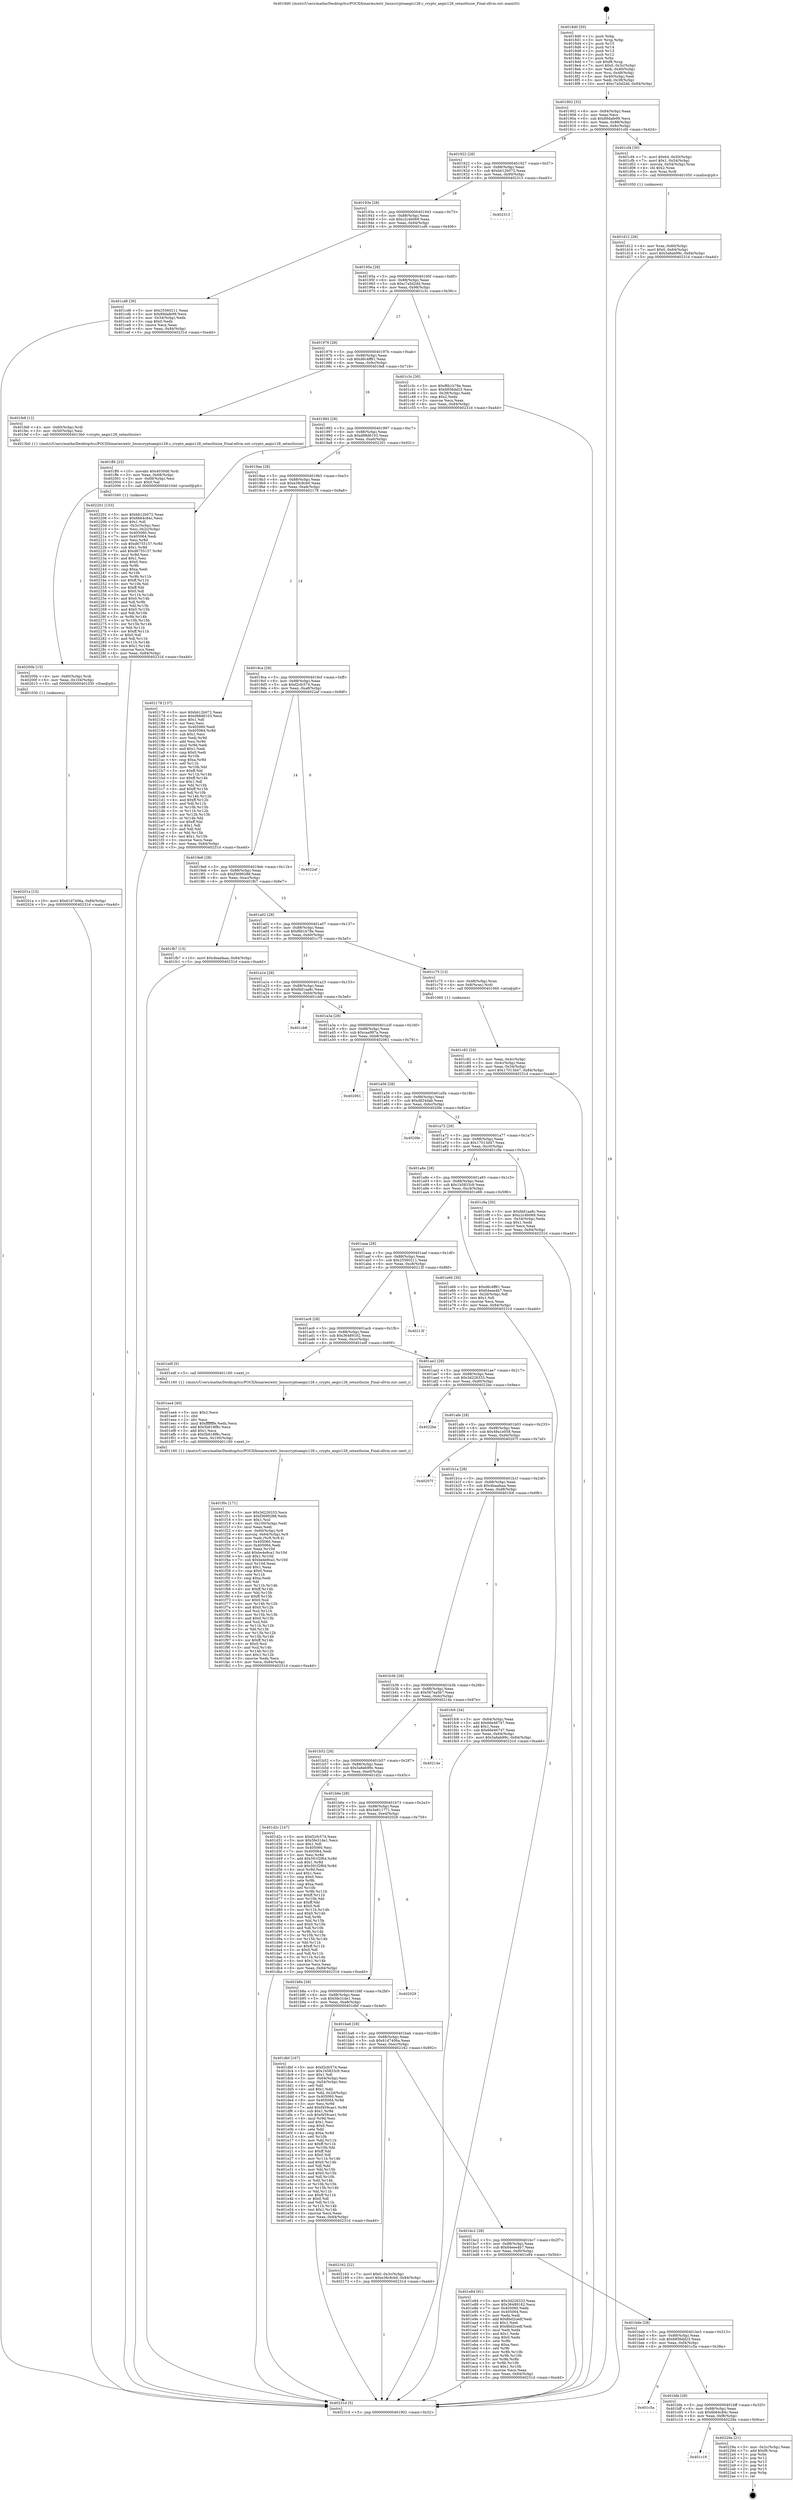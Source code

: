 digraph "0x4018d0" {
  label = "0x4018d0 (/mnt/c/Users/mathe/Desktop/tcc/POCII/binaries/extr_linuxcryptoaegis128.c_crypto_aegis128_setauthsize_Final-ollvm.out::main(0))"
  labelloc = "t"
  node[shape=record]

  Entry [label="",width=0.3,height=0.3,shape=circle,fillcolor=black,style=filled]
  "0x401902" [label="{
     0x401902 [32]\l
     | [instrs]\l
     &nbsp;&nbsp;0x401902 \<+6\>: mov -0x84(%rbp),%eax\l
     &nbsp;&nbsp;0x401908 \<+2\>: mov %eax,%ecx\l
     &nbsp;&nbsp;0x40190a \<+6\>: sub $0x89dafe99,%ecx\l
     &nbsp;&nbsp;0x401910 \<+6\>: mov %eax,-0x88(%rbp)\l
     &nbsp;&nbsp;0x401916 \<+6\>: mov %ecx,-0x8c(%rbp)\l
     &nbsp;&nbsp;0x40191c \<+6\>: je 0000000000401cf4 \<main+0x424\>\l
  }"]
  "0x401cf4" [label="{
     0x401cf4 [30]\l
     | [instrs]\l
     &nbsp;&nbsp;0x401cf4 \<+7\>: movl $0x64,-0x50(%rbp)\l
     &nbsp;&nbsp;0x401cfb \<+7\>: movl $0x1,-0x54(%rbp)\l
     &nbsp;&nbsp;0x401d02 \<+4\>: movslq -0x54(%rbp),%rax\l
     &nbsp;&nbsp;0x401d06 \<+4\>: shl $0x2,%rax\l
     &nbsp;&nbsp;0x401d0a \<+3\>: mov %rax,%rdi\l
     &nbsp;&nbsp;0x401d0d \<+5\>: call 0000000000401050 \<malloc@plt\>\l
     | [calls]\l
     &nbsp;&nbsp;0x401050 \{1\} (unknown)\l
  }"]
  "0x401922" [label="{
     0x401922 [28]\l
     | [instrs]\l
     &nbsp;&nbsp;0x401922 \<+5\>: jmp 0000000000401927 \<main+0x57\>\l
     &nbsp;&nbsp;0x401927 \<+6\>: mov -0x88(%rbp),%eax\l
     &nbsp;&nbsp;0x40192d \<+5\>: sub $0xbb12b072,%eax\l
     &nbsp;&nbsp;0x401932 \<+6\>: mov %eax,-0x90(%rbp)\l
     &nbsp;&nbsp;0x401938 \<+6\>: je 0000000000402313 \<main+0xa43\>\l
  }"]
  Exit [label="",width=0.3,height=0.3,shape=circle,fillcolor=black,style=filled,peripheries=2]
  "0x402313" [label="{
     0x402313\l
  }", style=dashed]
  "0x40193e" [label="{
     0x40193e [28]\l
     | [instrs]\l
     &nbsp;&nbsp;0x40193e \<+5\>: jmp 0000000000401943 \<main+0x73\>\l
     &nbsp;&nbsp;0x401943 \<+6\>: mov -0x88(%rbp),%eax\l
     &nbsp;&nbsp;0x401949 \<+5\>: sub $0xc2c4b069,%eax\l
     &nbsp;&nbsp;0x40194e \<+6\>: mov %eax,-0x94(%rbp)\l
     &nbsp;&nbsp;0x401954 \<+6\>: je 0000000000401cd6 \<main+0x406\>\l
  }"]
  "0x401c16" [label="{
     0x401c16\l
  }", style=dashed]
  "0x401cd6" [label="{
     0x401cd6 [30]\l
     | [instrs]\l
     &nbsp;&nbsp;0x401cd6 \<+5\>: mov $0x25560211,%eax\l
     &nbsp;&nbsp;0x401cdb \<+5\>: mov $0x89dafe99,%ecx\l
     &nbsp;&nbsp;0x401ce0 \<+3\>: mov -0x34(%rbp),%edx\l
     &nbsp;&nbsp;0x401ce3 \<+3\>: cmp $0x0,%edx\l
     &nbsp;&nbsp;0x401ce6 \<+3\>: cmove %ecx,%eax\l
     &nbsp;&nbsp;0x401ce9 \<+6\>: mov %eax,-0x84(%rbp)\l
     &nbsp;&nbsp;0x401cef \<+5\>: jmp 000000000040231d \<main+0xa4d\>\l
  }"]
  "0x40195a" [label="{
     0x40195a [28]\l
     | [instrs]\l
     &nbsp;&nbsp;0x40195a \<+5\>: jmp 000000000040195f \<main+0x8f\>\l
     &nbsp;&nbsp;0x40195f \<+6\>: mov -0x88(%rbp),%eax\l
     &nbsp;&nbsp;0x401965 \<+5\>: sub $0xc7a5d2dd,%eax\l
     &nbsp;&nbsp;0x40196a \<+6\>: mov %eax,-0x98(%rbp)\l
     &nbsp;&nbsp;0x401970 \<+6\>: je 0000000000401c3c \<main+0x36c\>\l
  }"]
  "0x40229a" [label="{
     0x40229a [21]\l
     | [instrs]\l
     &nbsp;&nbsp;0x40229a \<+3\>: mov -0x2c(%rbp),%eax\l
     &nbsp;&nbsp;0x40229d \<+7\>: add $0xf8,%rsp\l
     &nbsp;&nbsp;0x4022a4 \<+1\>: pop %rbx\l
     &nbsp;&nbsp;0x4022a5 \<+2\>: pop %r12\l
     &nbsp;&nbsp;0x4022a7 \<+2\>: pop %r13\l
     &nbsp;&nbsp;0x4022a9 \<+2\>: pop %r14\l
     &nbsp;&nbsp;0x4022ab \<+2\>: pop %r15\l
     &nbsp;&nbsp;0x4022ad \<+1\>: pop %rbp\l
     &nbsp;&nbsp;0x4022ae \<+1\>: ret\l
  }"]
  "0x401c3c" [label="{
     0x401c3c [30]\l
     | [instrs]\l
     &nbsp;&nbsp;0x401c3c \<+5\>: mov $0xf6b1b78e,%eax\l
     &nbsp;&nbsp;0x401c41 \<+5\>: mov $0x6856dd23,%ecx\l
     &nbsp;&nbsp;0x401c46 \<+3\>: mov -0x38(%rbp),%edx\l
     &nbsp;&nbsp;0x401c49 \<+3\>: cmp $0x2,%edx\l
     &nbsp;&nbsp;0x401c4c \<+3\>: cmovne %ecx,%eax\l
     &nbsp;&nbsp;0x401c4f \<+6\>: mov %eax,-0x84(%rbp)\l
     &nbsp;&nbsp;0x401c55 \<+5\>: jmp 000000000040231d \<main+0xa4d\>\l
  }"]
  "0x401976" [label="{
     0x401976 [28]\l
     | [instrs]\l
     &nbsp;&nbsp;0x401976 \<+5\>: jmp 000000000040197b \<main+0xab\>\l
     &nbsp;&nbsp;0x40197b \<+6\>: mov -0x88(%rbp),%eax\l
     &nbsp;&nbsp;0x401981 \<+5\>: sub $0xd6c4ff61,%eax\l
     &nbsp;&nbsp;0x401986 \<+6\>: mov %eax,-0x9c(%rbp)\l
     &nbsp;&nbsp;0x40198c \<+6\>: je 0000000000401fe8 \<main+0x718\>\l
  }"]
  "0x40231d" [label="{
     0x40231d [5]\l
     | [instrs]\l
     &nbsp;&nbsp;0x40231d \<+5\>: jmp 0000000000401902 \<main+0x32\>\l
  }"]
  "0x4018d0" [label="{
     0x4018d0 [50]\l
     | [instrs]\l
     &nbsp;&nbsp;0x4018d0 \<+1\>: push %rbp\l
     &nbsp;&nbsp;0x4018d1 \<+3\>: mov %rsp,%rbp\l
     &nbsp;&nbsp;0x4018d4 \<+2\>: push %r15\l
     &nbsp;&nbsp;0x4018d6 \<+2\>: push %r14\l
     &nbsp;&nbsp;0x4018d8 \<+2\>: push %r13\l
     &nbsp;&nbsp;0x4018da \<+2\>: push %r12\l
     &nbsp;&nbsp;0x4018dc \<+1\>: push %rbx\l
     &nbsp;&nbsp;0x4018dd \<+7\>: sub $0xf8,%rsp\l
     &nbsp;&nbsp;0x4018e4 \<+7\>: movl $0x0,-0x3c(%rbp)\l
     &nbsp;&nbsp;0x4018eb \<+3\>: mov %edi,-0x40(%rbp)\l
     &nbsp;&nbsp;0x4018ee \<+4\>: mov %rsi,-0x48(%rbp)\l
     &nbsp;&nbsp;0x4018f2 \<+3\>: mov -0x40(%rbp),%edi\l
     &nbsp;&nbsp;0x4018f5 \<+3\>: mov %edi,-0x38(%rbp)\l
     &nbsp;&nbsp;0x4018f8 \<+10\>: movl $0xc7a5d2dd,-0x84(%rbp)\l
  }"]
  "0x401bfa" [label="{
     0x401bfa [28]\l
     | [instrs]\l
     &nbsp;&nbsp;0x401bfa \<+5\>: jmp 0000000000401bff \<main+0x32f\>\l
     &nbsp;&nbsp;0x401bff \<+6\>: mov -0x88(%rbp),%eax\l
     &nbsp;&nbsp;0x401c05 \<+5\>: sub $0x6b64c84c,%eax\l
     &nbsp;&nbsp;0x401c0a \<+6\>: mov %eax,-0xf8(%rbp)\l
     &nbsp;&nbsp;0x401c10 \<+6\>: je 000000000040229a \<main+0x9ca\>\l
  }"]
  "0x401fe8" [label="{
     0x401fe8 [12]\l
     | [instrs]\l
     &nbsp;&nbsp;0x401fe8 \<+4\>: mov -0x60(%rbp),%rdi\l
     &nbsp;&nbsp;0x401fec \<+3\>: mov -0x50(%rbp),%esi\l
     &nbsp;&nbsp;0x401fef \<+5\>: call 00000000004013b0 \<crypto_aegis128_setauthsize\>\l
     | [calls]\l
     &nbsp;&nbsp;0x4013b0 \{1\} (/mnt/c/Users/mathe/Desktop/tcc/POCII/binaries/extr_linuxcryptoaegis128.c_crypto_aegis128_setauthsize_Final-ollvm.out::crypto_aegis128_setauthsize)\l
  }"]
  "0x401992" [label="{
     0x401992 [28]\l
     | [instrs]\l
     &nbsp;&nbsp;0x401992 \<+5\>: jmp 0000000000401997 \<main+0xc7\>\l
     &nbsp;&nbsp;0x401997 \<+6\>: mov -0x88(%rbp),%eax\l
     &nbsp;&nbsp;0x40199d \<+5\>: sub $0xd98d6103,%eax\l
     &nbsp;&nbsp;0x4019a2 \<+6\>: mov %eax,-0xa0(%rbp)\l
     &nbsp;&nbsp;0x4019a8 \<+6\>: je 0000000000402201 \<main+0x931\>\l
  }"]
  "0x401c5a" [label="{
     0x401c5a\l
  }", style=dashed]
  "0x402201" [label="{
     0x402201 [153]\l
     | [instrs]\l
     &nbsp;&nbsp;0x402201 \<+5\>: mov $0xbb12b072,%eax\l
     &nbsp;&nbsp;0x402206 \<+5\>: mov $0x6b64c84c,%ecx\l
     &nbsp;&nbsp;0x40220b \<+2\>: mov $0x1,%dl\l
     &nbsp;&nbsp;0x40220d \<+3\>: mov -0x3c(%rbp),%esi\l
     &nbsp;&nbsp;0x402210 \<+3\>: mov %esi,-0x2c(%rbp)\l
     &nbsp;&nbsp;0x402213 \<+7\>: mov 0x405060,%esi\l
     &nbsp;&nbsp;0x40221a \<+7\>: mov 0x405064,%edi\l
     &nbsp;&nbsp;0x402221 \<+3\>: mov %esi,%r8d\l
     &nbsp;&nbsp;0x402224 \<+7\>: sub $0xd6755157,%r8d\l
     &nbsp;&nbsp;0x40222b \<+4\>: sub $0x1,%r8d\l
     &nbsp;&nbsp;0x40222f \<+7\>: add $0xd6755157,%r8d\l
     &nbsp;&nbsp;0x402236 \<+4\>: imul %r8d,%esi\l
     &nbsp;&nbsp;0x40223a \<+3\>: and $0x1,%esi\l
     &nbsp;&nbsp;0x40223d \<+3\>: cmp $0x0,%esi\l
     &nbsp;&nbsp;0x402240 \<+4\>: sete %r9b\l
     &nbsp;&nbsp;0x402244 \<+3\>: cmp $0xa,%edi\l
     &nbsp;&nbsp;0x402247 \<+4\>: setl %r10b\l
     &nbsp;&nbsp;0x40224b \<+3\>: mov %r9b,%r11b\l
     &nbsp;&nbsp;0x40224e \<+4\>: xor $0xff,%r11b\l
     &nbsp;&nbsp;0x402252 \<+3\>: mov %r10b,%bl\l
     &nbsp;&nbsp;0x402255 \<+3\>: xor $0xff,%bl\l
     &nbsp;&nbsp;0x402258 \<+3\>: xor $0x0,%dl\l
     &nbsp;&nbsp;0x40225b \<+3\>: mov %r11b,%r14b\l
     &nbsp;&nbsp;0x40225e \<+4\>: and $0x0,%r14b\l
     &nbsp;&nbsp;0x402262 \<+3\>: and %dl,%r9b\l
     &nbsp;&nbsp;0x402265 \<+3\>: mov %bl,%r15b\l
     &nbsp;&nbsp;0x402268 \<+4\>: and $0x0,%r15b\l
     &nbsp;&nbsp;0x40226c \<+3\>: and %dl,%r10b\l
     &nbsp;&nbsp;0x40226f \<+3\>: or %r9b,%r14b\l
     &nbsp;&nbsp;0x402272 \<+3\>: or %r10b,%r15b\l
     &nbsp;&nbsp;0x402275 \<+3\>: xor %r15b,%r14b\l
     &nbsp;&nbsp;0x402278 \<+3\>: or %bl,%r11b\l
     &nbsp;&nbsp;0x40227b \<+4\>: xor $0xff,%r11b\l
     &nbsp;&nbsp;0x40227f \<+3\>: or $0x0,%dl\l
     &nbsp;&nbsp;0x402282 \<+3\>: and %dl,%r11b\l
     &nbsp;&nbsp;0x402285 \<+3\>: or %r11b,%r14b\l
     &nbsp;&nbsp;0x402288 \<+4\>: test $0x1,%r14b\l
     &nbsp;&nbsp;0x40228c \<+3\>: cmovne %ecx,%eax\l
     &nbsp;&nbsp;0x40228f \<+6\>: mov %eax,-0x84(%rbp)\l
     &nbsp;&nbsp;0x402295 \<+5\>: jmp 000000000040231d \<main+0xa4d\>\l
  }"]
  "0x4019ae" [label="{
     0x4019ae [28]\l
     | [instrs]\l
     &nbsp;&nbsp;0x4019ae \<+5\>: jmp 00000000004019b3 \<main+0xe3\>\l
     &nbsp;&nbsp;0x4019b3 \<+6\>: mov -0x88(%rbp),%eax\l
     &nbsp;&nbsp;0x4019b9 \<+5\>: sub $0xe38c8cb0,%eax\l
     &nbsp;&nbsp;0x4019be \<+6\>: mov %eax,-0xa4(%rbp)\l
     &nbsp;&nbsp;0x4019c4 \<+6\>: je 0000000000402178 \<main+0x8a8\>\l
  }"]
  "0x40201a" [label="{
     0x40201a [15]\l
     | [instrs]\l
     &nbsp;&nbsp;0x40201a \<+10\>: movl $0x61d7406a,-0x84(%rbp)\l
     &nbsp;&nbsp;0x402024 \<+5\>: jmp 000000000040231d \<main+0xa4d\>\l
  }"]
  "0x402178" [label="{
     0x402178 [137]\l
     | [instrs]\l
     &nbsp;&nbsp;0x402178 \<+5\>: mov $0xbb12b072,%eax\l
     &nbsp;&nbsp;0x40217d \<+5\>: mov $0xd98d6103,%ecx\l
     &nbsp;&nbsp;0x402182 \<+2\>: mov $0x1,%dl\l
     &nbsp;&nbsp;0x402184 \<+2\>: xor %esi,%esi\l
     &nbsp;&nbsp;0x402186 \<+7\>: mov 0x405060,%edi\l
     &nbsp;&nbsp;0x40218d \<+8\>: mov 0x405064,%r8d\l
     &nbsp;&nbsp;0x402195 \<+3\>: sub $0x1,%esi\l
     &nbsp;&nbsp;0x402198 \<+3\>: mov %edi,%r9d\l
     &nbsp;&nbsp;0x40219b \<+3\>: add %esi,%r9d\l
     &nbsp;&nbsp;0x40219e \<+4\>: imul %r9d,%edi\l
     &nbsp;&nbsp;0x4021a2 \<+3\>: and $0x1,%edi\l
     &nbsp;&nbsp;0x4021a5 \<+3\>: cmp $0x0,%edi\l
     &nbsp;&nbsp;0x4021a8 \<+4\>: sete %r10b\l
     &nbsp;&nbsp;0x4021ac \<+4\>: cmp $0xa,%r8d\l
     &nbsp;&nbsp;0x4021b0 \<+4\>: setl %r11b\l
     &nbsp;&nbsp;0x4021b4 \<+3\>: mov %r10b,%bl\l
     &nbsp;&nbsp;0x4021b7 \<+3\>: xor $0xff,%bl\l
     &nbsp;&nbsp;0x4021ba \<+3\>: mov %r11b,%r14b\l
     &nbsp;&nbsp;0x4021bd \<+4\>: xor $0xff,%r14b\l
     &nbsp;&nbsp;0x4021c1 \<+3\>: xor $0x1,%dl\l
     &nbsp;&nbsp;0x4021c4 \<+3\>: mov %bl,%r15b\l
     &nbsp;&nbsp;0x4021c7 \<+4\>: and $0xff,%r15b\l
     &nbsp;&nbsp;0x4021cb \<+3\>: and %dl,%r10b\l
     &nbsp;&nbsp;0x4021ce \<+3\>: mov %r14b,%r12b\l
     &nbsp;&nbsp;0x4021d1 \<+4\>: and $0xff,%r12b\l
     &nbsp;&nbsp;0x4021d5 \<+3\>: and %dl,%r11b\l
     &nbsp;&nbsp;0x4021d8 \<+3\>: or %r10b,%r15b\l
     &nbsp;&nbsp;0x4021db \<+3\>: or %r11b,%r12b\l
     &nbsp;&nbsp;0x4021de \<+3\>: xor %r12b,%r15b\l
     &nbsp;&nbsp;0x4021e1 \<+3\>: or %r14b,%bl\l
     &nbsp;&nbsp;0x4021e4 \<+3\>: xor $0xff,%bl\l
     &nbsp;&nbsp;0x4021e7 \<+3\>: or $0x1,%dl\l
     &nbsp;&nbsp;0x4021ea \<+2\>: and %dl,%bl\l
     &nbsp;&nbsp;0x4021ec \<+3\>: or %bl,%r15b\l
     &nbsp;&nbsp;0x4021ef \<+4\>: test $0x1,%r15b\l
     &nbsp;&nbsp;0x4021f3 \<+3\>: cmovne %ecx,%eax\l
     &nbsp;&nbsp;0x4021f6 \<+6\>: mov %eax,-0x84(%rbp)\l
     &nbsp;&nbsp;0x4021fc \<+5\>: jmp 000000000040231d \<main+0xa4d\>\l
  }"]
  "0x4019ca" [label="{
     0x4019ca [28]\l
     | [instrs]\l
     &nbsp;&nbsp;0x4019ca \<+5\>: jmp 00000000004019cf \<main+0xff\>\l
     &nbsp;&nbsp;0x4019cf \<+6\>: mov -0x88(%rbp),%eax\l
     &nbsp;&nbsp;0x4019d5 \<+5\>: sub $0xf2cfc574,%eax\l
     &nbsp;&nbsp;0x4019da \<+6\>: mov %eax,-0xa8(%rbp)\l
     &nbsp;&nbsp;0x4019e0 \<+6\>: je 00000000004022af \<main+0x9df\>\l
  }"]
  "0x40200b" [label="{
     0x40200b [15]\l
     | [instrs]\l
     &nbsp;&nbsp;0x40200b \<+4\>: mov -0x60(%rbp),%rdi\l
     &nbsp;&nbsp;0x40200f \<+6\>: mov %eax,-0x104(%rbp)\l
     &nbsp;&nbsp;0x402015 \<+5\>: call 0000000000401030 \<free@plt\>\l
     | [calls]\l
     &nbsp;&nbsp;0x401030 \{1\} (unknown)\l
  }"]
  "0x4022af" [label="{
     0x4022af\l
  }", style=dashed]
  "0x4019e6" [label="{
     0x4019e6 [28]\l
     | [instrs]\l
     &nbsp;&nbsp;0x4019e6 \<+5\>: jmp 00000000004019eb \<main+0x11b\>\l
     &nbsp;&nbsp;0x4019eb \<+6\>: mov -0x88(%rbp),%eax\l
     &nbsp;&nbsp;0x4019f1 \<+5\>: sub $0xf3699288,%eax\l
     &nbsp;&nbsp;0x4019f6 \<+6\>: mov %eax,-0xac(%rbp)\l
     &nbsp;&nbsp;0x4019fc \<+6\>: je 0000000000401fb7 \<main+0x6e7\>\l
  }"]
  "0x401ff4" [label="{
     0x401ff4 [23]\l
     | [instrs]\l
     &nbsp;&nbsp;0x401ff4 \<+10\>: movabs $0x4030d6,%rdi\l
     &nbsp;&nbsp;0x401ffe \<+3\>: mov %eax,-0x68(%rbp)\l
     &nbsp;&nbsp;0x402001 \<+3\>: mov -0x68(%rbp),%esi\l
     &nbsp;&nbsp;0x402004 \<+2\>: mov $0x0,%al\l
     &nbsp;&nbsp;0x402006 \<+5\>: call 0000000000401040 \<printf@plt\>\l
     | [calls]\l
     &nbsp;&nbsp;0x401040 \{1\} (unknown)\l
  }"]
  "0x401fb7" [label="{
     0x401fb7 [15]\l
     | [instrs]\l
     &nbsp;&nbsp;0x401fb7 \<+10\>: movl $0x4baafaaa,-0x84(%rbp)\l
     &nbsp;&nbsp;0x401fc1 \<+5\>: jmp 000000000040231d \<main+0xa4d\>\l
  }"]
  "0x401a02" [label="{
     0x401a02 [28]\l
     | [instrs]\l
     &nbsp;&nbsp;0x401a02 \<+5\>: jmp 0000000000401a07 \<main+0x137\>\l
     &nbsp;&nbsp;0x401a07 \<+6\>: mov -0x88(%rbp),%eax\l
     &nbsp;&nbsp;0x401a0d \<+5\>: sub $0xf6b1b78e,%eax\l
     &nbsp;&nbsp;0x401a12 \<+6\>: mov %eax,-0xb0(%rbp)\l
     &nbsp;&nbsp;0x401a18 \<+6\>: je 0000000000401c75 \<main+0x3a5\>\l
  }"]
  "0x401f0c" [label="{
     0x401f0c [171]\l
     | [instrs]\l
     &nbsp;&nbsp;0x401f0c \<+5\>: mov $0x3d226333,%ecx\l
     &nbsp;&nbsp;0x401f11 \<+5\>: mov $0xf3699288,%edx\l
     &nbsp;&nbsp;0x401f16 \<+3\>: mov $0x1,%sil\l
     &nbsp;&nbsp;0x401f19 \<+6\>: mov -0x100(%rbp),%edi\l
     &nbsp;&nbsp;0x401f1f \<+3\>: imul %eax,%edi\l
     &nbsp;&nbsp;0x401f22 \<+4\>: mov -0x60(%rbp),%r8\l
     &nbsp;&nbsp;0x401f26 \<+4\>: movslq -0x64(%rbp),%r9\l
     &nbsp;&nbsp;0x401f2a \<+4\>: mov %edi,(%r8,%r9,4)\l
     &nbsp;&nbsp;0x401f2e \<+7\>: mov 0x405060,%eax\l
     &nbsp;&nbsp;0x401f35 \<+7\>: mov 0x405064,%edi\l
     &nbsp;&nbsp;0x401f3c \<+3\>: mov %eax,%r10d\l
     &nbsp;&nbsp;0x401f3f \<+7\>: add $0xbe4e9ca1,%r10d\l
     &nbsp;&nbsp;0x401f46 \<+4\>: sub $0x1,%r10d\l
     &nbsp;&nbsp;0x401f4a \<+7\>: sub $0xbe4e9ca1,%r10d\l
     &nbsp;&nbsp;0x401f51 \<+4\>: imul %r10d,%eax\l
     &nbsp;&nbsp;0x401f55 \<+3\>: and $0x1,%eax\l
     &nbsp;&nbsp;0x401f58 \<+3\>: cmp $0x0,%eax\l
     &nbsp;&nbsp;0x401f5b \<+4\>: sete %r11b\l
     &nbsp;&nbsp;0x401f5f \<+3\>: cmp $0xa,%edi\l
     &nbsp;&nbsp;0x401f62 \<+3\>: setl %bl\l
     &nbsp;&nbsp;0x401f65 \<+3\>: mov %r11b,%r14b\l
     &nbsp;&nbsp;0x401f68 \<+4\>: xor $0xff,%r14b\l
     &nbsp;&nbsp;0x401f6c \<+3\>: mov %bl,%r15b\l
     &nbsp;&nbsp;0x401f6f \<+4\>: xor $0xff,%r15b\l
     &nbsp;&nbsp;0x401f73 \<+4\>: xor $0x0,%sil\l
     &nbsp;&nbsp;0x401f77 \<+3\>: mov %r14b,%r12b\l
     &nbsp;&nbsp;0x401f7a \<+4\>: and $0x0,%r12b\l
     &nbsp;&nbsp;0x401f7e \<+3\>: and %sil,%r11b\l
     &nbsp;&nbsp;0x401f81 \<+3\>: mov %r15b,%r13b\l
     &nbsp;&nbsp;0x401f84 \<+4\>: and $0x0,%r13b\l
     &nbsp;&nbsp;0x401f88 \<+3\>: and %sil,%bl\l
     &nbsp;&nbsp;0x401f8b \<+3\>: or %r11b,%r12b\l
     &nbsp;&nbsp;0x401f8e \<+3\>: or %bl,%r13b\l
     &nbsp;&nbsp;0x401f91 \<+3\>: xor %r13b,%r12b\l
     &nbsp;&nbsp;0x401f94 \<+3\>: or %r15b,%r14b\l
     &nbsp;&nbsp;0x401f97 \<+4\>: xor $0xff,%r14b\l
     &nbsp;&nbsp;0x401f9b \<+4\>: or $0x0,%sil\l
     &nbsp;&nbsp;0x401f9f \<+3\>: and %sil,%r14b\l
     &nbsp;&nbsp;0x401fa2 \<+3\>: or %r14b,%r12b\l
     &nbsp;&nbsp;0x401fa5 \<+4\>: test $0x1,%r12b\l
     &nbsp;&nbsp;0x401fa9 \<+3\>: cmovne %edx,%ecx\l
     &nbsp;&nbsp;0x401fac \<+6\>: mov %ecx,-0x84(%rbp)\l
     &nbsp;&nbsp;0x401fb2 \<+5\>: jmp 000000000040231d \<main+0xa4d\>\l
  }"]
  "0x401c75" [label="{
     0x401c75 [13]\l
     | [instrs]\l
     &nbsp;&nbsp;0x401c75 \<+4\>: mov -0x48(%rbp),%rax\l
     &nbsp;&nbsp;0x401c79 \<+4\>: mov 0x8(%rax),%rdi\l
     &nbsp;&nbsp;0x401c7d \<+5\>: call 0000000000401060 \<atoi@plt\>\l
     | [calls]\l
     &nbsp;&nbsp;0x401060 \{1\} (unknown)\l
  }"]
  "0x401a1e" [label="{
     0x401a1e [28]\l
     | [instrs]\l
     &nbsp;&nbsp;0x401a1e \<+5\>: jmp 0000000000401a23 \<main+0x153\>\l
     &nbsp;&nbsp;0x401a23 \<+6\>: mov -0x88(%rbp),%eax\l
     &nbsp;&nbsp;0x401a29 \<+5\>: sub $0xfdd1aa8c,%eax\l
     &nbsp;&nbsp;0x401a2e \<+6\>: mov %eax,-0xb4(%rbp)\l
     &nbsp;&nbsp;0x401a34 \<+6\>: je 0000000000401cb8 \<main+0x3e8\>\l
  }"]
  "0x401c82" [label="{
     0x401c82 [24]\l
     | [instrs]\l
     &nbsp;&nbsp;0x401c82 \<+3\>: mov %eax,-0x4c(%rbp)\l
     &nbsp;&nbsp;0x401c85 \<+3\>: mov -0x4c(%rbp),%eax\l
     &nbsp;&nbsp;0x401c88 \<+3\>: mov %eax,-0x34(%rbp)\l
     &nbsp;&nbsp;0x401c8b \<+10\>: movl $0x17013d47,-0x84(%rbp)\l
     &nbsp;&nbsp;0x401c95 \<+5\>: jmp 000000000040231d \<main+0xa4d\>\l
  }"]
  "0x401ee4" [label="{
     0x401ee4 [40]\l
     | [instrs]\l
     &nbsp;&nbsp;0x401ee4 \<+5\>: mov $0x2,%ecx\l
     &nbsp;&nbsp;0x401ee9 \<+1\>: cltd\l
     &nbsp;&nbsp;0x401eea \<+2\>: idiv %ecx\l
     &nbsp;&nbsp;0x401eec \<+6\>: imul $0xfffffffe,%edx,%ecx\l
     &nbsp;&nbsp;0x401ef2 \<+6\>: add $0x5b618f8c,%ecx\l
     &nbsp;&nbsp;0x401ef8 \<+3\>: add $0x1,%ecx\l
     &nbsp;&nbsp;0x401efb \<+6\>: sub $0x5b618f8c,%ecx\l
     &nbsp;&nbsp;0x401f01 \<+6\>: mov %ecx,-0x100(%rbp)\l
     &nbsp;&nbsp;0x401f07 \<+5\>: call 0000000000401160 \<next_i\>\l
     | [calls]\l
     &nbsp;&nbsp;0x401160 \{1\} (/mnt/c/Users/mathe/Desktop/tcc/POCII/binaries/extr_linuxcryptoaegis128.c_crypto_aegis128_setauthsize_Final-ollvm.out::next_i)\l
  }"]
  "0x401cb8" [label="{
     0x401cb8\l
  }", style=dashed]
  "0x401a3a" [label="{
     0x401a3a [28]\l
     | [instrs]\l
     &nbsp;&nbsp;0x401a3a \<+5\>: jmp 0000000000401a3f \<main+0x16f\>\l
     &nbsp;&nbsp;0x401a3f \<+6\>: mov -0x88(%rbp),%eax\l
     &nbsp;&nbsp;0x401a45 \<+5\>: sub $0xcaa987a,%eax\l
     &nbsp;&nbsp;0x401a4a \<+6\>: mov %eax,-0xb8(%rbp)\l
     &nbsp;&nbsp;0x401a50 \<+6\>: je 0000000000402061 \<main+0x791\>\l
  }"]
  "0x401bde" [label="{
     0x401bde [28]\l
     | [instrs]\l
     &nbsp;&nbsp;0x401bde \<+5\>: jmp 0000000000401be3 \<main+0x313\>\l
     &nbsp;&nbsp;0x401be3 \<+6\>: mov -0x88(%rbp),%eax\l
     &nbsp;&nbsp;0x401be9 \<+5\>: sub $0x6856dd23,%eax\l
     &nbsp;&nbsp;0x401bee \<+6\>: mov %eax,-0xf4(%rbp)\l
     &nbsp;&nbsp;0x401bf4 \<+6\>: je 0000000000401c5a \<main+0x38a\>\l
  }"]
  "0x402061" [label="{
     0x402061\l
  }", style=dashed]
  "0x401a56" [label="{
     0x401a56 [28]\l
     | [instrs]\l
     &nbsp;&nbsp;0x401a56 \<+5\>: jmp 0000000000401a5b \<main+0x18b\>\l
     &nbsp;&nbsp;0x401a5b \<+6\>: mov -0x88(%rbp),%eax\l
     &nbsp;&nbsp;0x401a61 \<+5\>: sub $0xd824dab,%eax\l
     &nbsp;&nbsp;0x401a66 \<+6\>: mov %eax,-0xbc(%rbp)\l
     &nbsp;&nbsp;0x401a6c \<+6\>: je 00000000004020fe \<main+0x82e\>\l
  }"]
  "0x401e84" [label="{
     0x401e84 [91]\l
     | [instrs]\l
     &nbsp;&nbsp;0x401e84 \<+5\>: mov $0x3d226333,%eax\l
     &nbsp;&nbsp;0x401e89 \<+5\>: mov $0x36489162,%ecx\l
     &nbsp;&nbsp;0x401e8e \<+7\>: mov 0x405060,%edx\l
     &nbsp;&nbsp;0x401e95 \<+7\>: mov 0x405064,%esi\l
     &nbsp;&nbsp;0x401e9c \<+2\>: mov %edx,%edi\l
     &nbsp;&nbsp;0x401e9e \<+6\>: add $0x8bd2cedf,%edi\l
     &nbsp;&nbsp;0x401ea4 \<+3\>: sub $0x1,%edi\l
     &nbsp;&nbsp;0x401ea7 \<+6\>: sub $0x8bd2cedf,%edi\l
     &nbsp;&nbsp;0x401ead \<+3\>: imul %edi,%edx\l
     &nbsp;&nbsp;0x401eb0 \<+3\>: and $0x1,%edx\l
     &nbsp;&nbsp;0x401eb3 \<+3\>: cmp $0x0,%edx\l
     &nbsp;&nbsp;0x401eb6 \<+4\>: sete %r8b\l
     &nbsp;&nbsp;0x401eba \<+3\>: cmp $0xa,%esi\l
     &nbsp;&nbsp;0x401ebd \<+4\>: setl %r9b\l
     &nbsp;&nbsp;0x401ec1 \<+3\>: mov %r8b,%r10b\l
     &nbsp;&nbsp;0x401ec4 \<+3\>: and %r9b,%r10b\l
     &nbsp;&nbsp;0x401ec7 \<+3\>: xor %r9b,%r8b\l
     &nbsp;&nbsp;0x401eca \<+3\>: or %r8b,%r10b\l
     &nbsp;&nbsp;0x401ecd \<+4\>: test $0x1,%r10b\l
     &nbsp;&nbsp;0x401ed1 \<+3\>: cmovne %ecx,%eax\l
     &nbsp;&nbsp;0x401ed4 \<+6\>: mov %eax,-0x84(%rbp)\l
     &nbsp;&nbsp;0x401eda \<+5\>: jmp 000000000040231d \<main+0xa4d\>\l
  }"]
  "0x4020fe" [label="{
     0x4020fe\l
  }", style=dashed]
  "0x401a72" [label="{
     0x401a72 [28]\l
     | [instrs]\l
     &nbsp;&nbsp;0x401a72 \<+5\>: jmp 0000000000401a77 \<main+0x1a7\>\l
     &nbsp;&nbsp;0x401a77 \<+6\>: mov -0x88(%rbp),%eax\l
     &nbsp;&nbsp;0x401a7d \<+5\>: sub $0x17013d47,%eax\l
     &nbsp;&nbsp;0x401a82 \<+6\>: mov %eax,-0xc0(%rbp)\l
     &nbsp;&nbsp;0x401a88 \<+6\>: je 0000000000401c9a \<main+0x3ca\>\l
  }"]
  "0x401bc2" [label="{
     0x401bc2 [28]\l
     | [instrs]\l
     &nbsp;&nbsp;0x401bc2 \<+5\>: jmp 0000000000401bc7 \<main+0x2f7\>\l
     &nbsp;&nbsp;0x401bc7 \<+6\>: mov -0x88(%rbp),%eax\l
     &nbsp;&nbsp;0x401bcd \<+5\>: sub $0x64eee4b7,%eax\l
     &nbsp;&nbsp;0x401bd2 \<+6\>: mov %eax,-0xf0(%rbp)\l
     &nbsp;&nbsp;0x401bd8 \<+6\>: je 0000000000401e84 \<main+0x5b4\>\l
  }"]
  "0x401c9a" [label="{
     0x401c9a [30]\l
     | [instrs]\l
     &nbsp;&nbsp;0x401c9a \<+5\>: mov $0xfdd1aa8c,%eax\l
     &nbsp;&nbsp;0x401c9f \<+5\>: mov $0xc2c4b069,%ecx\l
     &nbsp;&nbsp;0x401ca4 \<+3\>: mov -0x34(%rbp),%edx\l
     &nbsp;&nbsp;0x401ca7 \<+3\>: cmp $0x1,%edx\l
     &nbsp;&nbsp;0x401caa \<+3\>: cmovl %ecx,%eax\l
     &nbsp;&nbsp;0x401cad \<+6\>: mov %eax,-0x84(%rbp)\l
     &nbsp;&nbsp;0x401cb3 \<+5\>: jmp 000000000040231d \<main+0xa4d\>\l
  }"]
  "0x401a8e" [label="{
     0x401a8e [28]\l
     | [instrs]\l
     &nbsp;&nbsp;0x401a8e \<+5\>: jmp 0000000000401a93 \<main+0x1c3\>\l
     &nbsp;&nbsp;0x401a93 \<+6\>: mov -0x88(%rbp),%eax\l
     &nbsp;&nbsp;0x401a99 \<+5\>: sub $0x1b5833c9,%eax\l
     &nbsp;&nbsp;0x401a9e \<+6\>: mov %eax,-0xc4(%rbp)\l
     &nbsp;&nbsp;0x401aa4 \<+6\>: je 0000000000401e66 \<main+0x596\>\l
  }"]
  "0x401d12" [label="{
     0x401d12 [26]\l
     | [instrs]\l
     &nbsp;&nbsp;0x401d12 \<+4\>: mov %rax,-0x60(%rbp)\l
     &nbsp;&nbsp;0x401d16 \<+7\>: movl $0x0,-0x64(%rbp)\l
     &nbsp;&nbsp;0x401d1d \<+10\>: movl $0x5a6eb99c,-0x84(%rbp)\l
     &nbsp;&nbsp;0x401d27 \<+5\>: jmp 000000000040231d \<main+0xa4d\>\l
  }"]
  "0x402162" [label="{
     0x402162 [22]\l
     | [instrs]\l
     &nbsp;&nbsp;0x402162 \<+7\>: movl $0x0,-0x3c(%rbp)\l
     &nbsp;&nbsp;0x402169 \<+10\>: movl $0xe38c8cb0,-0x84(%rbp)\l
     &nbsp;&nbsp;0x402173 \<+5\>: jmp 000000000040231d \<main+0xa4d\>\l
  }"]
  "0x401e66" [label="{
     0x401e66 [30]\l
     | [instrs]\l
     &nbsp;&nbsp;0x401e66 \<+5\>: mov $0xd6c4ff61,%eax\l
     &nbsp;&nbsp;0x401e6b \<+5\>: mov $0x64eee4b7,%ecx\l
     &nbsp;&nbsp;0x401e70 \<+3\>: mov -0x2d(%rbp),%dl\l
     &nbsp;&nbsp;0x401e73 \<+3\>: test $0x1,%dl\l
     &nbsp;&nbsp;0x401e76 \<+3\>: cmovne %ecx,%eax\l
     &nbsp;&nbsp;0x401e79 \<+6\>: mov %eax,-0x84(%rbp)\l
     &nbsp;&nbsp;0x401e7f \<+5\>: jmp 000000000040231d \<main+0xa4d\>\l
  }"]
  "0x401aaa" [label="{
     0x401aaa [28]\l
     | [instrs]\l
     &nbsp;&nbsp;0x401aaa \<+5\>: jmp 0000000000401aaf \<main+0x1df\>\l
     &nbsp;&nbsp;0x401aaf \<+6\>: mov -0x88(%rbp),%eax\l
     &nbsp;&nbsp;0x401ab5 \<+5\>: sub $0x25560211,%eax\l
     &nbsp;&nbsp;0x401aba \<+6\>: mov %eax,-0xc8(%rbp)\l
     &nbsp;&nbsp;0x401ac0 \<+6\>: je 000000000040213f \<main+0x86f\>\l
  }"]
  "0x401ba6" [label="{
     0x401ba6 [28]\l
     | [instrs]\l
     &nbsp;&nbsp;0x401ba6 \<+5\>: jmp 0000000000401bab \<main+0x2db\>\l
     &nbsp;&nbsp;0x401bab \<+6\>: mov -0x88(%rbp),%eax\l
     &nbsp;&nbsp;0x401bb1 \<+5\>: sub $0x61d7406a,%eax\l
     &nbsp;&nbsp;0x401bb6 \<+6\>: mov %eax,-0xec(%rbp)\l
     &nbsp;&nbsp;0x401bbc \<+6\>: je 0000000000402162 \<main+0x892\>\l
  }"]
  "0x40213f" [label="{
     0x40213f\l
  }", style=dashed]
  "0x401ac6" [label="{
     0x401ac6 [28]\l
     | [instrs]\l
     &nbsp;&nbsp;0x401ac6 \<+5\>: jmp 0000000000401acb \<main+0x1fb\>\l
     &nbsp;&nbsp;0x401acb \<+6\>: mov -0x88(%rbp),%eax\l
     &nbsp;&nbsp;0x401ad1 \<+5\>: sub $0x36489162,%eax\l
     &nbsp;&nbsp;0x401ad6 \<+6\>: mov %eax,-0xcc(%rbp)\l
     &nbsp;&nbsp;0x401adc \<+6\>: je 0000000000401edf \<main+0x60f\>\l
  }"]
  "0x401dbf" [label="{
     0x401dbf [167]\l
     | [instrs]\l
     &nbsp;&nbsp;0x401dbf \<+5\>: mov $0xf2cfc574,%eax\l
     &nbsp;&nbsp;0x401dc4 \<+5\>: mov $0x1b5833c9,%ecx\l
     &nbsp;&nbsp;0x401dc9 \<+2\>: mov $0x1,%dl\l
     &nbsp;&nbsp;0x401dcb \<+3\>: mov -0x64(%rbp),%esi\l
     &nbsp;&nbsp;0x401dce \<+3\>: cmp -0x54(%rbp),%esi\l
     &nbsp;&nbsp;0x401dd1 \<+4\>: setl %dil\l
     &nbsp;&nbsp;0x401dd5 \<+4\>: and $0x1,%dil\l
     &nbsp;&nbsp;0x401dd9 \<+4\>: mov %dil,-0x2d(%rbp)\l
     &nbsp;&nbsp;0x401ddd \<+7\>: mov 0x405060,%esi\l
     &nbsp;&nbsp;0x401de4 \<+8\>: mov 0x405064,%r8d\l
     &nbsp;&nbsp;0x401dec \<+3\>: mov %esi,%r9d\l
     &nbsp;&nbsp;0x401def \<+7\>: add $0xf459cae1,%r9d\l
     &nbsp;&nbsp;0x401df6 \<+4\>: sub $0x1,%r9d\l
     &nbsp;&nbsp;0x401dfa \<+7\>: sub $0xf459cae1,%r9d\l
     &nbsp;&nbsp;0x401e01 \<+4\>: imul %r9d,%esi\l
     &nbsp;&nbsp;0x401e05 \<+3\>: and $0x1,%esi\l
     &nbsp;&nbsp;0x401e08 \<+3\>: cmp $0x0,%esi\l
     &nbsp;&nbsp;0x401e0b \<+4\>: sete %dil\l
     &nbsp;&nbsp;0x401e0f \<+4\>: cmp $0xa,%r8d\l
     &nbsp;&nbsp;0x401e13 \<+4\>: setl %r10b\l
     &nbsp;&nbsp;0x401e17 \<+3\>: mov %dil,%r11b\l
     &nbsp;&nbsp;0x401e1a \<+4\>: xor $0xff,%r11b\l
     &nbsp;&nbsp;0x401e1e \<+3\>: mov %r10b,%bl\l
     &nbsp;&nbsp;0x401e21 \<+3\>: xor $0xff,%bl\l
     &nbsp;&nbsp;0x401e24 \<+3\>: xor $0x0,%dl\l
     &nbsp;&nbsp;0x401e27 \<+3\>: mov %r11b,%r14b\l
     &nbsp;&nbsp;0x401e2a \<+4\>: and $0x0,%r14b\l
     &nbsp;&nbsp;0x401e2e \<+3\>: and %dl,%dil\l
     &nbsp;&nbsp;0x401e31 \<+3\>: mov %bl,%r15b\l
     &nbsp;&nbsp;0x401e34 \<+4\>: and $0x0,%r15b\l
     &nbsp;&nbsp;0x401e38 \<+3\>: and %dl,%r10b\l
     &nbsp;&nbsp;0x401e3b \<+3\>: or %dil,%r14b\l
     &nbsp;&nbsp;0x401e3e \<+3\>: or %r10b,%r15b\l
     &nbsp;&nbsp;0x401e41 \<+3\>: xor %r15b,%r14b\l
     &nbsp;&nbsp;0x401e44 \<+3\>: or %bl,%r11b\l
     &nbsp;&nbsp;0x401e47 \<+4\>: xor $0xff,%r11b\l
     &nbsp;&nbsp;0x401e4b \<+3\>: or $0x0,%dl\l
     &nbsp;&nbsp;0x401e4e \<+3\>: and %dl,%r11b\l
     &nbsp;&nbsp;0x401e51 \<+3\>: or %r11b,%r14b\l
     &nbsp;&nbsp;0x401e54 \<+4\>: test $0x1,%r14b\l
     &nbsp;&nbsp;0x401e58 \<+3\>: cmovne %ecx,%eax\l
     &nbsp;&nbsp;0x401e5b \<+6\>: mov %eax,-0x84(%rbp)\l
     &nbsp;&nbsp;0x401e61 \<+5\>: jmp 000000000040231d \<main+0xa4d\>\l
  }"]
  "0x401edf" [label="{
     0x401edf [5]\l
     | [instrs]\l
     &nbsp;&nbsp;0x401edf \<+5\>: call 0000000000401160 \<next_i\>\l
     | [calls]\l
     &nbsp;&nbsp;0x401160 \{1\} (/mnt/c/Users/mathe/Desktop/tcc/POCII/binaries/extr_linuxcryptoaegis128.c_crypto_aegis128_setauthsize_Final-ollvm.out::next_i)\l
  }"]
  "0x401ae2" [label="{
     0x401ae2 [28]\l
     | [instrs]\l
     &nbsp;&nbsp;0x401ae2 \<+5\>: jmp 0000000000401ae7 \<main+0x217\>\l
     &nbsp;&nbsp;0x401ae7 \<+6\>: mov -0x88(%rbp),%eax\l
     &nbsp;&nbsp;0x401aed \<+5\>: sub $0x3d226333,%eax\l
     &nbsp;&nbsp;0x401af2 \<+6\>: mov %eax,-0xd0(%rbp)\l
     &nbsp;&nbsp;0x401af8 \<+6\>: je 00000000004022be \<main+0x9ee\>\l
  }"]
  "0x401b8a" [label="{
     0x401b8a [28]\l
     | [instrs]\l
     &nbsp;&nbsp;0x401b8a \<+5\>: jmp 0000000000401b8f \<main+0x2bf\>\l
     &nbsp;&nbsp;0x401b8f \<+6\>: mov -0x88(%rbp),%eax\l
     &nbsp;&nbsp;0x401b95 \<+5\>: sub $0x5fe31de1,%eax\l
     &nbsp;&nbsp;0x401b9a \<+6\>: mov %eax,-0xe8(%rbp)\l
     &nbsp;&nbsp;0x401ba0 \<+6\>: je 0000000000401dbf \<main+0x4ef\>\l
  }"]
  "0x4022be" [label="{
     0x4022be\l
  }", style=dashed]
  "0x401afe" [label="{
     0x401afe [28]\l
     | [instrs]\l
     &nbsp;&nbsp;0x401afe \<+5\>: jmp 0000000000401b03 \<main+0x233\>\l
     &nbsp;&nbsp;0x401b03 \<+6\>: mov -0x88(%rbp),%eax\l
     &nbsp;&nbsp;0x401b09 \<+5\>: sub $0x49a1e058,%eax\l
     &nbsp;&nbsp;0x401b0e \<+6\>: mov %eax,-0xd4(%rbp)\l
     &nbsp;&nbsp;0x401b14 \<+6\>: je 000000000040207f \<main+0x7af\>\l
  }"]
  "0x402029" [label="{
     0x402029\l
  }", style=dashed]
  "0x40207f" [label="{
     0x40207f\l
  }", style=dashed]
  "0x401b1a" [label="{
     0x401b1a [28]\l
     | [instrs]\l
     &nbsp;&nbsp;0x401b1a \<+5\>: jmp 0000000000401b1f \<main+0x24f\>\l
     &nbsp;&nbsp;0x401b1f \<+6\>: mov -0x88(%rbp),%eax\l
     &nbsp;&nbsp;0x401b25 \<+5\>: sub $0x4baafaaa,%eax\l
     &nbsp;&nbsp;0x401b2a \<+6\>: mov %eax,-0xd8(%rbp)\l
     &nbsp;&nbsp;0x401b30 \<+6\>: je 0000000000401fc6 \<main+0x6f6\>\l
  }"]
  "0x401b6e" [label="{
     0x401b6e [28]\l
     | [instrs]\l
     &nbsp;&nbsp;0x401b6e \<+5\>: jmp 0000000000401b73 \<main+0x2a3\>\l
     &nbsp;&nbsp;0x401b73 \<+6\>: mov -0x88(%rbp),%eax\l
     &nbsp;&nbsp;0x401b79 \<+5\>: sub $0x5e611771,%eax\l
     &nbsp;&nbsp;0x401b7e \<+6\>: mov %eax,-0xe4(%rbp)\l
     &nbsp;&nbsp;0x401b84 \<+6\>: je 0000000000402029 \<main+0x759\>\l
  }"]
  "0x401fc6" [label="{
     0x401fc6 [34]\l
     | [instrs]\l
     &nbsp;&nbsp;0x401fc6 \<+3\>: mov -0x64(%rbp),%eax\l
     &nbsp;&nbsp;0x401fc9 \<+5\>: add $0x66e46747,%eax\l
     &nbsp;&nbsp;0x401fce \<+3\>: add $0x1,%eax\l
     &nbsp;&nbsp;0x401fd1 \<+5\>: sub $0x66e46747,%eax\l
     &nbsp;&nbsp;0x401fd6 \<+3\>: mov %eax,-0x64(%rbp)\l
     &nbsp;&nbsp;0x401fd9 \<+10\>: movl $0x5a6eb99c,-0x84(%rbp)\l
     &nbsp;&nbsp;0x401fe3 \<+5\>: jmp 000000000040231d \<main+0xa4d\>\l
  }"]
  "0x401b36" [label="{
     0x401b36 [28]\l
     | [instrs]\l
     &nbsp;&nbsp;0x401b36 \<+5\>: jmp 0000000000401b3b \<main+0x26b\>\l
     &nbsp;&nbsp;0x401b3b \<+6\>: mov -0x88(%rbp),%eax\l
     &nbsp;&nbsp;0x401b41 \<+5\>: sub $0x567ea5b7,%eax\l
     &nbsp;&nbsp;0x401b46 \<+6\>: mov %eax,-0xdc(%rbp)\l
     &nbsp;&nbsp;0x401b4c \<+6\>: je 000000000040214e \<main+0x87e\>\l
  }"]
  "0x401d2c" [label="{
     0x401d2c [147]\l
     | [instrs]\l
     &nbsp;&nbsp;0x401d2c \<+5\>: mov $0xf2cfc574,%eax\l
     &nbsp;&nbsp;0x401d31 \<+5\>: mov $0x5fe31de1,%ecx\l
     &nbsp;&nbsp;0x401d36 \<+2\>: mov $0x1,%dl\l
     &nbsp;&nbsp;0x401d38 \<+7\>: mov 0x405060,%esi\l
     &nbsp;&nbsp;0x401d3f \<+7\>: mov 0x405064,%edi\l
     &nbsp;&nbsp;0x401d46 \<+3\>: mov %esi,%r8d\l
     &nbsp;&nbsp;0x401d49 \<+7\>: add $0x591f2f64,%r8d\l
     &nbsp;&nbsp;0x401d50 \<+4\>: sub $0x1,%r8d\l
     &nbsp;&nbsp;0x401d54 \<+7\>: sub $0x591f2f64,%r8d\l
     &nbsp;&nbsp;0x401d5b \<+4\>: imul %r8d,%esi\l
     &nbsp;&nbsp;0x401d5f \<+3\>: and $0x1,%esi\l
     &nbsp;&nbsp;0x401d62 \<+3\>: cmp $0x0,%esi\l
     &nbsp;&nbsp;0x401d65 \<+4\>: sete %r9b\l
     &nbsp;&nbsp;0x401d69 \<+3\>: cmp $0xa,%edi\l
     &nbsp;&nbsp;0x401d6c \<+4\>: setl %r10b\l
     &nbsp;&nbsp;0x401d70 \<+3\>: mov %r9b,%r11b\l
     &nbsp;&nbsp;0x401d73 \<+4\>: xor $0xff,%r11b\l
     &nbsp;&nbsp;0x401d77 \<+3\>: mov %r10b,%bl\l
     &nbsp;&nbsp;0x401d7a \<+3\>: xor $0xff,%bl\l
     &nbsp;&nbsp;0x401d7d \<+3\>: xor $0x0,%dl\l
     &nbsp;&nbsp;0x401d80 \<+3\>: mov %r11b,%r14b\l
     &nbsp;&nbsp;0x401d83 \<+4\>: and $0x0,%r14b\l
     &nbsp;&nbsp;0x401d87 \<+3\>: and %dl,%r9b\l
     &nbsp;&nbsp;0x401d8a \<+3\>: mov %bl,%r15b\l
     &nbsp;&nbsp;0x401d8d \<+4\>: and $0x0,%r15b\l
     &nbsp;&nbsp;0x401d91 \<+3\>: and %dl,%r10b\l
     &nbsp;&nbsp;0x401d94 \<+3\>: or %r9b,%r14b\l
     &nbsp;&nbsp;0x401d97 \<+3\>: or %r10b,%r15b\l
     &nbsp;&nbsp;0x401d9a \<+3\>: xor %r15b,%r14b\l
     &nbsp;&nbsp;0x401d9d \<+3\>: or %bl,%r11b\l
     &nbsp;&nbsp;0x401da0 \<+4\>: xor $0xff,%r11b\l
     &nbsp;&nbsp;0x401da4 \<+3\>: or $0x0,%dl\l
     &nbsp;&nbsp;0x401da7 \<+3\>: and %dl,%r11b\l
     &nbsp;&nbsp;0x401daa \<+3\>: or %r11b,%r14b\l
     &nbsp;&nbsp;0x401dad \<+4\>: test $0x1,%r14b\l
     &nbsp;&nbsp;0x401db1 \<+3\>: cmovne %ecx,%eax\l
     &nbsp;&nbsp;0x401db4 \<+6\>: mov %eax,-0x84(%rbp)\l
     &nbsp;&nbsp;0x401dba \<+5\>: jmp 000000000040231d \<main+0xa4d\>\l
  }"]
  "0x40214e" [label="{
     0x40214e\l
  }", style=dashed]
  "0x401b52" [label="{
     0x401b52 [28]\l
     | [instrs]\l
     &nbsp;&nbsp;0x401b52 \<+5\>: jmp 0000000000401b57 \<main+0x287\>\l
     &nbsp;&nbsp;0x401b57 \<+6\>: mov -0x88(%rbp),%eax\l
     &nbsp;&nbsp;0x401b5d \<+5\>: sub $0x5a6eb99c,%eax\l
     &nbsp;&nbsp;0x401b62 \<+6\>: mov %eax,-0xe0(%rbp)\l
     &nbsp;&nbsp;0x401b68 \<+6\>: je 0000000000401d2c \<main+0x45c\>\l
  }"]
  Entry -> "0x4018d0" [label=" 1"]
  "0x401902" -> "0x401cf4" [label=" 1"]
  "0x401902" -> "0x401922" [label=" 19"]
  "0x40229a" -> Exit [label=" 1"]
  "0x401922" -> "0x402313" [label=" 0"]
  "0x401922" -> "0x40193e" [label=" 19"]
  "0x401bfa" -> "0x401c16" [label=" 0"]
  "0x40193e" -> "0x401cd6" [label=" 1"]
  "0x40193e" -> "0x40195a" [label=" 18"]
  "0x401bfa" -> "0x40229a" [label=" 1"]
  "0x40195a" -> "0x401c3c" [label=" 1"]
  "0x40195a" -> "0x401976" [label=" 17"]
  "0x401c3c" -> "0x40231d" [label=" 1"]
  "0x4018d0" -> "0x401902" [label=" 1"]
  "0x40231d" -> "0x401902" [label=" 19"]
  "0x401bde" -> "0x401bfa" [label=" 1"]
  "0x401976" -> "0x401fe8" [label=" 1"]
  "0x401976" -> "0x401992" [label=" 16"]
  "0x401bde" -> "0x401c5a" [label=" 0"]
  "0x401992" -> "0x402201" [label=" 1"]
  "0x401992" -> "0x4019ae" [label=" 15"]
  "0x402201" -> "0x40231d" [label=" 1"]
  "0x4019ae" -> "0x402178" [label=" 1"]
  "0x4019ae" -> "0x4019ca" [label=" 14"]
  "0x402178" -> "0x40231d" [label=" 1"]
  "0x4019ca" -> "0x4022af" [label=" 0"]
  "0x4019ca" -> "0x4019e6" [label=" 14"]
  "0x402162" -> "0x40231d" [label=" 1"]
  "0x4019e6" -> "0x401fb7" [label=" 1"]
  "0x4019e6" -> "0x401a02" [label=" 13"]
  "0x40201a" -> "0x40231d" [label=" 1"]
  "0x401a02" -> "0x401c75" [label=" 1"]
  "0x401a02" -> "0x401a1e" [label=" 12"]
  "0x401c75" -> "0x401c82" [label=" 1"]
  "0x401c82" -> "0x40231d" [label=" 1"]
  "0x40200b" -> "0x40201a" [label=" 1"]
  "0x401a1e" -> "0x401cb8" [label=" 0"]
  "0x401a1e" -> "0x401a3a" [label=" 12"]
  "0x401ff4" -> "0x40200b" [label=" 1"]
  "0x401a3a" -> "0x402061" [label=" 0"]
  "0x401a3a" -> "0x401a56" [label=" 12"]
  "0x401fe8" -> "0x401ff4" [label=" 1"]
  "0x401a56" -> "0x4020fe" [label=" 0"]
  "0x401a56" -> "0x401a72" [label=" 12"]
  "0x401fc6" -> "0x40231d" [label=" 1"]
  "0x401a72" -> "0x401c9a" [label=" 1"]
  "0x401a72" -> "0x401a8e" [label=" 11"]
  "0x401c9a" -> "0x40231d" [label=" 1"]
  "0x401cd6" -> "0x40231d" [label=" 1"]
  "0x401cf4" -> "0x401d12" [label=" 1"]
  "0x401d12" -> "0x40231d" [label=" 1"]
  "0x401f0c" -> "0x40231d" [label=" 1"]
  "0x401a8e" -> "0x401e66" [label=" 2"]
  "0x401a8e" -> "0x401aaa" [label=" 9"]
  "0x401ee4" -> "0x401f0c" [label=" 1"]
  "0x401aaa" -> "0x40213f" [label=" 0"]
  "0x401aaa" -> "0x401ac6" [label=" 9"]
  "0x401e84" -> "0x40231d" [label=" 1"]
  "0x401ac6" -> "0x401edf" [label=" 1"]
  "0x401ac6" -> "0x401ae2" [label=" 8"]
  "0x401bc2" -> "0x401bde" [label=" 1"]
  "0x401ae2" -> "0x4022be" [label=" 0"]
  "0x401ae2" -> "0x401afe" [label=" 8"]
  "0x401fb7" -> "0x40231d" [label=" 1"]
  "0x401afe" -> "0x40207f" [label=" 0"]
  "0x401afe" -> "0x401b1a" [label=" 8"]
  "0x401ba6" -> "0x401bc2" [label=" 2"]
  "0x401b1a" -> "0x401fc6" [label=" 1"]
  "0x401b1a" -> "0x401b36" [label=" 7"]
  "0x401edf" -> "0x401ee4" [label=" 1"]
  "0x401b36" -> "0x40214e" [label=" 0"]
  "0x401b36" -> "0x401b52" [label=" 7"]
  "0x401e66" -> "0x40231d" [label=" 2"]
  "0x401b52" -> "0x401d2c" [label=" 2"]
  "0x401b52" -> "0x401b6e" [label=" 5"]
  "0x401d2c" -> "0x40231d" [label=" 2"]
  "0x401ba6" -> "0x402162" [label=" 1"]
  "0x401b6e" -> "0x402029" [label=" 0"]
  "0x401b6e" -> "0x401b8a" [label=" 5"]
  "0x401bc2" -> "0x401e84" [label=" 1"]
  "0x401b8a" -> "0x401dbf" [label=" 2"]
  "0x401b8a" -> "0x401ba6" [label=" 3"]
  "0x401dbf" -> "0x40231d" [label=" 2"]
}
